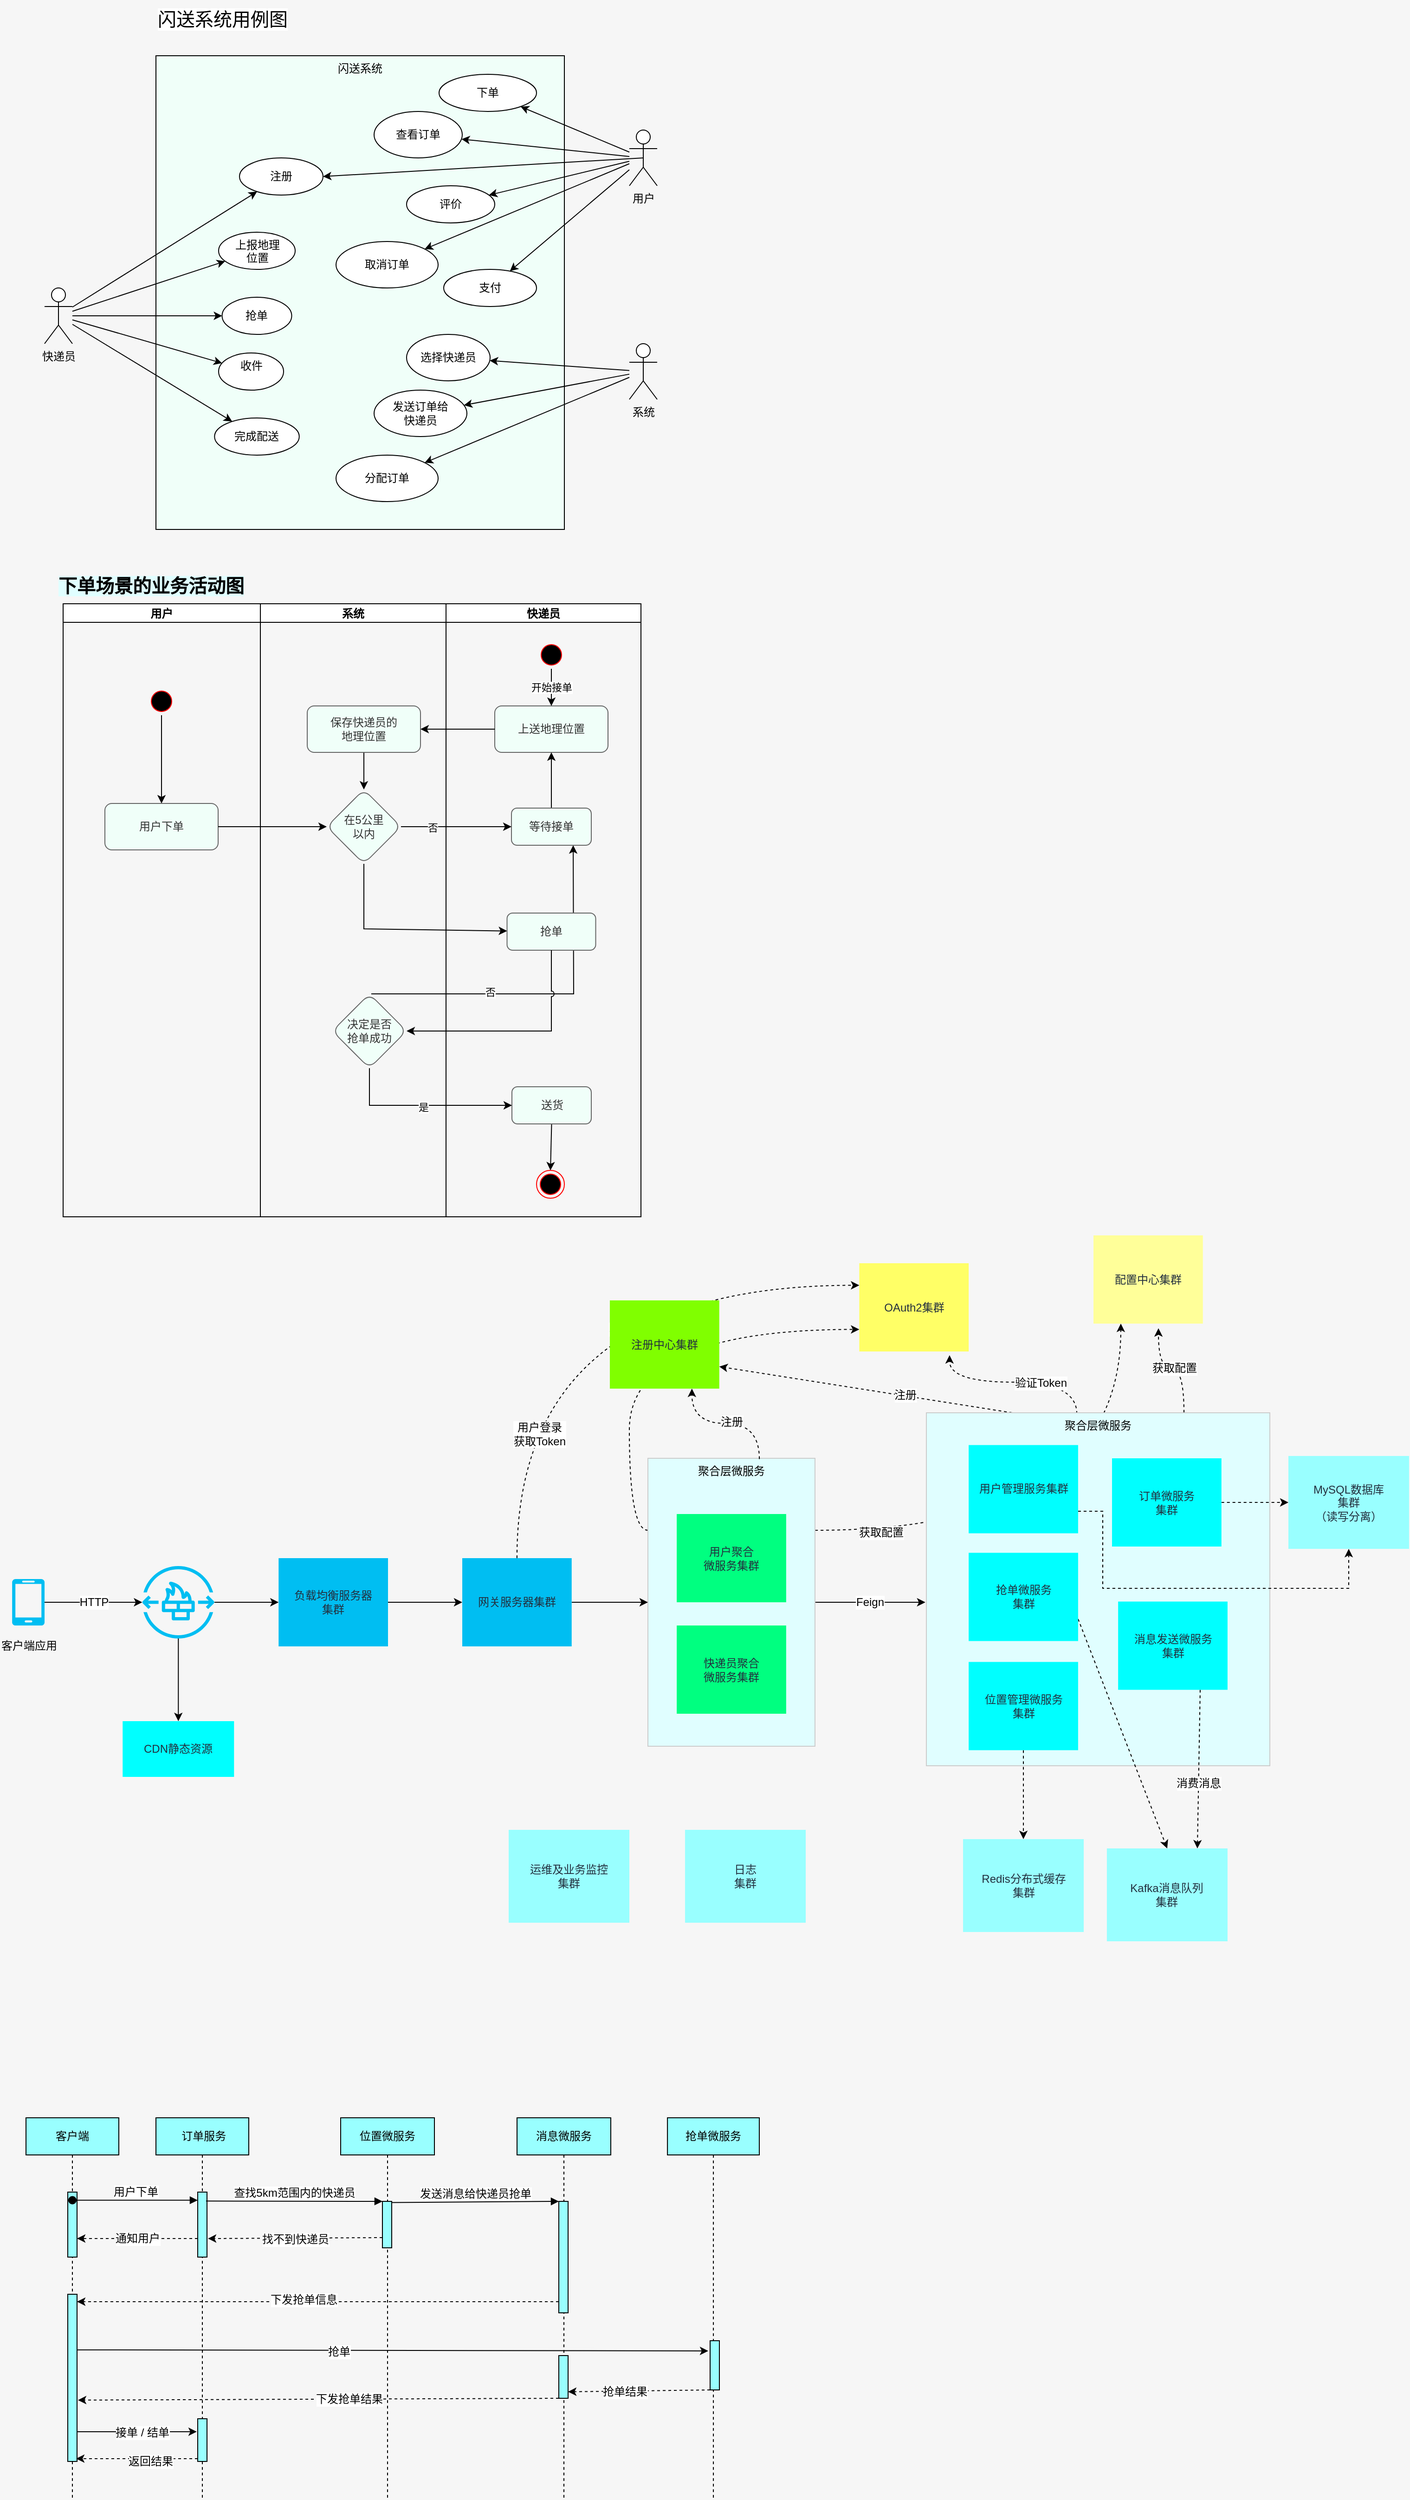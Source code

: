 <mxfile version="17.4.0" type="github">
  <diagram id="TyxCVpYUlu8QVc2kOL5u" name="Page-1">
    <mxGraphModel dx="1038" dy="1692" grid="1" gridSize="10" guides="1" tooltips="1" connect="1" arrows="1" fold="1" page="1" pageScale="1" pageWidth="827" pageHeight="1169" background="#f6f6f6" math="0" shadow="0">
      <root>
        <mxCell id="0" />
        <mxCell id="1" parent="0" />
        <mxCell id="bCSfS2iaa0BpuER8qzBy-91" style="edgeStyle=orthogonalEdgeStyle;curved=1;rounded=0;jumpStyle=arc;orthogonalLoop=1;jettySize=auto;html=1;exitX=1;exitY=0.25;exitDx=0;exitDy=0;entryX=0.25;entryY=1;entryDx=0;entryDy=0;dashed=1;fontSize=12;fontColor=#000000;" edge="1" parent="1" source="bCSfS2iaa0BpuER8qzBy-71" target="bCSfS2iaa0BpuER8qzBy-89">
          <mxGeometry relative="1" as="geometry" />
        </mxCell>
        <mxCell id="bCSfS2iaa0BpuER8qzBy-92" value="获取配置" style="edgeLabel;html=1;align=center;verticalAlign=middle;resizable=0;points=[];fontSize=12;fontColor=#000000;" vertex="1" connectable="0" parent="bCSfS2iaa0BpuER8qzBy-91">
          <mxGeometry x="-0.743" y="-1" relative="1" as="geometry">
            <mxPoint y="1" as="offset" />
          </mxGeometry>
        </mxCell>
        <mxCell id="bCSfS2iaa0BpuER8qzBy-82" style="edgeStyle=none;rounded=0;jumpStyle=arc;orthogonalLoop=1;jettySize=auto;html=1;exitX=0.25;exitY=0;exitDx=0;exitDy=0;entryX=1;entryY=0.75;entryDx=0;entryDy=0;fontSize=12;fontColor=#000000;dashed=1;" edge="1" parent="1" source="bCSfS2iaa0BpuER8qzBy-79" target="bCSfS2iaa0BpuER8qzBy-66">
          <mxGeometry relative="1" as="geometry" />
        </mxCell>
        <mxCell id="bCSfS2iaa0BpuER8qzBy-83" value="注册" style="edgeLabel;html=1;align=center;verticalAlign=middle;resizable=0;points=[];fontSize=12;fontColor=#000000;" vertex="1" connectable="0" parent="bCSfS2iaa0BpuER8qzBy-82">
          <mxGeometry x="-0.267" y="-1" relative="1" as="geometry">
            <mxPoint as="offset" />
          </mxGeometry>
        </mxCell>
        <mxCell id="bCSfS2iaa0BpuER8qzBy-84" style="edgeStyle=orthogonalEdgeStyle;rounded=0;jumpStyle=arc;orthogonalLoop=1;jettySize=auto;html=1;exitX=0.438;exitY=0.003;exitDx=0;exitDy=0;dashed=1;fontSize=12;fontColor=#000000;curved=1;entryX=0.825;entryY=1.042;entryDx=0;entryDy=0;entryPerimeter=0;exitPerimeter=0;" edge="1" parent="1" source="bCSfS2iaa0BpuER8qzBy-79" target="bCSfS2iaa0BpuER8qzBy-78">
          <mxGeometry relative="1" as="geometry">
            <mxPoint x="1100" y="1360" as="targetPoint" />
          </mxGeometry>
        </mxCell>
        <mxCell id="bCSfS2iaa0BpuER8qzBy-85" value="验证Token" style="edgeLabel;html=1;align=center;verticalAlign=middle;resizable=0;points=[];fontSize=12;fontColor=#000000;" vertex="1" connectable="0" parent="bCSfS2iaa0BpuER8qzBy-84">
          <mxGeometry x="-0.267" y="1" relative="1" as="geometry">
            <mxPoint as="offset" />
          </mxGeometry>
        </mxCell>
        <mxCell id="bCSfS2iaa0BpuER8qzBy-90" value="获取配置" style="edgeStyle=orthogonalEdgeStyle;curved=1;rounded=0;jumpStyle=arc;orthogonalLoop=1;jettySize=auto;html=1;exitX=0.75;exitY=0;exitDx=0;exitDy=0;entryX=0.594;entryY=1.053;entryDx=0;entryDy=0;entryPerimeter=0;dashed=1;fontSize=12;fontColor=#000000;" edge="1" parent="1" source="bCSfS2iaa0BpuER8qzBy-79" target="bCSfS2iaa0BpuER8qzBy-89">
          <mxGeometry relative="1" as="geometry" />
        </mxCell>
        <mxCell id="bCSfS2iaa0BpuER8qzBy-79" value="聚合层微服务" style="rounded=0;whiteSpace=wrap;html=1;labelBackgroundColor=none;fontSize=12;fontColor=#000000;fillColor=#E0FEFF;verticalAlign=top;strokeColor=#cccccc;" vertex="1" parent="1">
          <mxGeometry x="1050" y="1471" width="370" height="380" as="geometry" />
        </mxCell>
        <mxCell id="bCSfS2iaa0BpuER8qzBy-81" value="Feign" style="rounded=0;jumpStyle=arc;orthogonalLoop=1;jettySize=auto;html=1;exitX=1;exitY=0.5;exitDx=0;exitDy=0;entryX=-0.003;entryY=0.537;entryDx=0;entryDy=0;entryPerimeter=0;fontSize=12;fontColor=#000000;" edge="1" parent="1" source="bCSfS2iaa0BpuER8qzBy-71" target="bCSfS2iaa0BpuER8qzBy-79">
          <mxGeometry relative="1" as="geometry" />
        </mxCell>
        <mxCell id="bCSfS2iaa0BpuER8qzBy-86" value="验证Token" style="edgeStyle=orthogonalEdgeStyle;rounded=0;jumpStyle=arc;orthogonalLoop=1;jettySize=auto;html=1;exitX=0;exitY=0.25;exitDx=0;exitDy=0;entryX=0;entryY=0.75;entryDx=0;entryDy=0;dashed=1;fontSize=12;fontColor=#000000;curved=1;" edge="1" parent="1" source="bCSfS2iaa0BpuER8qzBy-71" target="bCSfS2iaa0BpuER8qzBy-78">
          <mxGeometry relative="1" as="geometry" />
        </mxCell>
        <mxCell id="bCSfS2iaa0BpuER8qzBy-71" value="聚合层微服务" style="rounded=0;whiteSpace=wrap;html=1;labelBackgroundColor=none;fontSize=12;fontColor=#000000;fillColor=#E0FEFF;verticalAlign=top;strokeColor=#cccccc;" vertex="1" parent="1">
          <mxGeometry x="750" y="1520" width="180" height="310" as="geometry" />
        </mxCell>
        <mxCell id="bCSfS2iaa0BpuER8qzBy-40" style="edgeStyle=none;rounded=0;orthogonalLoop=1;jettySize=auto;html=1;exitX=0.5;exitY=0;exitDx=0;exitDy=0;entryX=0.75;entryY=1;entryDx=0;entryDy=0;fontColor=#000000;jumpStyle=arc;" edge="1" parent="1">
          <mxGeometry relative="1" as="geometry">
            <mxPoint x="452" y="1020" as="sourcePoint" />
            <mxPoint x="669.5" y="860" as="targetPoint" />
            <Array as="points">
              <mxPoint x="670" y="1020" />
            </Array>
          </mxGeometry>
        </mxCell>
        <mxCell id="bCSfS2iaa0BpuER8qzBy-41" value="否" style="edgeLabel;html=1;align=center;verticalAlign=middle;resizable=0;points=[];fontColor=#000000;" vertex="1" connectable="0" parent="bCSfS2iaa0BpuER8qzBy-40">
          <mxGeometry x="-0.326" y="2" relative="1" as="geometry">
            <mxPoint as="offset" />
          </mxGeometry>
        </mxCell>
        <mxCell id="bCSfS2iaa0BpuER8qzBy-6" value="闪送系统" style="rounded=0;whiteSpace=wrap;html=1;fontColor=#000000;fillColor=#F0FFF9;verticalAlign=top;" vertex="1" parent="1">
          <mxGeometry x="220" y="10" width="440" height="510" as="geometry" />
        </mxCell>
        <mxCell id="SCEnVxl06YbGx1uKB_N8-4" value="" style="rounded=0;orthogonalLoop=1;jettySize=auto;html=1;" parent="1" source="SCEnVxl06YbGx1uKB_N8-1" target="SCEnVxl06YbGx1uKB_N8-3" edge="1">
          <mxGeometry relative="1" as="geometry" />
        </mxCell>
        <mxCell id="SCEnVxl06YbGx1uKB_N8-6" value="" style="edgeStyle=none;rounded=0;orthogonalLoop=1;jettySize=auto;html=1;" parent="1" source="SCEnVxl06YbGx1uKB_N8-1" target="SCEnVxl06YbGx1uKB_N8-5" edge="1">
          <mxGeometry relative="1" as="geometry" />
        </mxCell>
        <mxCell id="SCEnVxl06YbGx1uKB_N8-8" value="" style="edgeStyle=none;rounded=0;orthogonalLoop=1;jettySize=auto;html=1;" parent="1" source="SCEnVxl06YbGx1uKB_N8-1" target="SCEnVxl06YbGx1uKB_N8-7" edge="1">
          <mxGeometry relative="1" as="geometry" />
        </mxCell>
        <mxCell id="SCEnVxl06YbGx1uKB_N8-10" value="" style="edgeStyle=none;rounded=0;orthogonalLoop=1;jettySize=auto;html=1;" parent="1" source="SCEnVxl06YbGx1uKB_N8-1" target="SCEnVxl06YbGx1uKB_N8-9" edge="1">
          <mxGeometry relative="1" as="geometry" />
        </mxCell>
        <mxCell id="SCEnVxl06YbGx1uKB_N8-13" value="" style="edgeStyle=none;rounded=0;orthogonalLoop=1;jettySize=auto;html=1;" parent="1" source="SCEnVxl06YbGx1uKB_N8-1" target="SCEnVxl06YbGx1uKB_N8-12" edge="1">
          <mxGeometry relative="1" as="geometry" />
        </mxCell>
        <mxCell id="SCEnVxl06YbGx1uKB_N8-1" value="快递员" style="shape=umlActor;verticalLabelPosition=bottom;verticalAlign=top;html=1;outlineConnect=0;" parent="1" vertex="1">
          <mxGeometry x="100" y="260" width="30" height="60" as="geometry" />
        </mxCell>
        <mxCell id="SCEnVxl06YbGx1uKB_N8-3" value="抢单" style="ellipse;whiteSpace=wrap;html=1;verticalAlign=middle;" parent="1" vertex="1">
          <mxGeometry x="291.25" y="270" width="75" height="40" as="geometry" />
        </mxCell>
        <mxCell id="SCEnVxl06YbGx1uKB_N8-5" value="&lt;div&gt;上报地理&lt;/div&gt;&lt;div&gt;位置&lt;/div&gt;" style="ellipse;whiteSpace=wrap;html=1;verticalAlign=top;" parent="1" vertex="1">
          <mxGeometry x="287.5" y="200" width="82.5" height="40" as="geometry" />
        </mxCell>
        <mxCell id="SCEnVxl06YbGx1uKB_N8-7" value="收件" style="ellipse;whiteSpace=wrap;html=1;verticalAlign=top;" parent="1" vertex="1">
          <mxGeometry x="287.5" y="330" width="70" height="40" as="geometry" />
        </mxCell>
        <mxCell id="SCEnVxl06YbGx1uKB_N8-9" value="完成配送" style="ellipse;whiteSpace=wrap;html=1;verticalAlign=middle;" parent="1" vertex="1">
          <mxGeometry x="283.13" y="400" width="91.25" height="40" as="geometry" />
        </mxCell>
        <mxCell id="SCEnVxl06YbGx1uKB_N8-12" value="注册" style="ellipse;whiteSpace=wrap;html=1;verticalAlign=middle;" parent="1" vertex="1">
          <mxGeometry x="310" y="120" width="90" height="40" as="geometry" />
        </mxCell>
        <mxCell id="SCEnVxl06YbGx1uKB_N8-16" value="" style="edgeStyle=none;rounded=0;orthogonalLoop=1;jettySize=auto;html=1;" parent="1" source="SCEnVxl06YbGx1uKB_N8-14" target="SCEnVxl06YbGx1uKB_N8-15" edge="1">
          <mxGeometry relative="1" as="geometry" />
        </mxCell>
        <mxCell id="SCEnVxl06YbGx1uKB_N8-18" value="" style="edgeStyle=none;rounded=0;orthogonalLoop=1;jettySize=auto;html=1;" parent="1" source="SCEnVxl06YbGx1uKB_N8-14" target="SCEnVxl06YbGx1uKB_N8-17" edge="1">
          <mxGeometry relative="1" as="geometry" />
        </mxCell>
        <mxCell id="SCEnVxl06YbGx1uKB_N8-20" value="" style="edgeStyle=none;rounded=0;orthogonalLoop=1;jettySize=auto;html=1;" parent="1" source="SCEnVxl06YbGx1uKB_N8-14" target="SCEnVxl06YbGx1uKB_N8-19" edge="1">
          <mxGeometry relative="1" as="geometry" />
        </mxCell>
        <mxCell id="SCEnVxl06YbGx1uKB_N8-14" value="系统" style="shape=umlActor;verticalLabelPosition=bottom;verticalAlign=top;html=1;outlineConnect=0;" parent="1" vertex="1">
          <mxGeometry x="730" y="320" width="30" height="60" as="geometry" />
        </mxCell>
        <mxCell id="SCEnVxl06YbGx1uKB_N8-15" value="选择快递员" style="ellipse;whiteSpace=wrap;html=1;verticalAlign=middle;" parent="1" vertex="1">
          <mxGeometry x="490" y="310" width="90" height="50" as="geometry" />
        </mxCell>
        <mxCell id="SCEnVxl06YbGx1uKB_N8-17" value="&lt;div&gt;发送订单给&lt;/div&gt;&lt;div&gt;快递员&lt;/div&gt;" style="ellipse;whiteSpace=wrap;html=1;verticalAlign=middle;" parent="1" vertex="1">
          <mxGeometry x="455" y="370" width="100" height="50" as="geometry" />
        </mxCell>
        <mxCell id="SCEnVxl06YbGx1uKB_N8-19" value="分配订单" style="ellipse;whiteSpace=wrap;html=1;verticalAlign=middle;" parent="1" vertex="1">
          <mxGeometry x="414" y="440" width="110" height="50" as="geometry" />
        </mxCell>
        <mxCell id="SCEnVxl06YbGx1uKB_N8-26" value="" style="edgeStyle=none;rounded=0;orthogonalLoop=1;jettySize=auto;html=1;" parent="1" source="SCEnVxl06YbGx1uKB_N8-23" target="SCEnVxl06YbGx1uKB_N8-25" edge="1">
          <mxGeometry relative="1" as="geometry" />
        </mxCell>
        <mxCell id="SCEnVxl06YbGx1uKB_N8-28" value="" style="edgeStyle=none;rounded=0;orthogonalLoop=1;jettySize=auto;html=1;" parent="1" source="SCEnVxl06YbGx1uKB_N8-23" target="SCEnVxl06YbGx1uKB_N8-27" edge="1">
          <mxGeometry relative="1" as="geometry" />
        </mxCell>
        <mxCell id="SCEnVxl06YbGx1uKB_N8-30" value="" style="edgeStyle=none;rounded=0;orthogonalLoop=1;jettySize=auto;html=1;" parent="1" source="SCEnVxl06YbGx1uKB_N8-23" target="SCEnVxl06YbGx1uKB_N8-29" edge="1">
          <mxGeometry relative="1" as="geometry" />
        </mxCell>
        <mxCell id="SCEnVxl06YbGx1uKB_N8-32" value="" style="edgeStyle=none;rounded=0;orthogonalLoop=1;jettySize=auto;html=1;" parent="1" source="SCEnVxl06YbGx1uKB_N8-23" target="SCEnVxl06YbGx1uKB_N8-31" edge="1">
          <mxGeometry relative="1" as="geometry" />
        </mxCell>
        <mxCell id="SCEnVxl06YbGx1uKB_N8-34" value="" style="edgeStyle=none;rounded=0;orthogonalLoop=1;jettySize=auto;html=1;" parent="1" source="SCEnVxl06YbGx1uKB_N8-23" target="SCEnVxl06YbGx1uKB_N8-33" edge="1">
          <mxGeometry relative="1" as="geometry" />
        </mxCell>
        <mxCell id="SCEnVxl06YbGx1uKB_N8-35" style="edgeStyle=none;rounded=0;orthogonalLoop=1;jettySize=auto;html=1;exitX=0.5;exitY=0.5;exitDx=0;exitDy=0;exitPerimeter=0;entryX=1;entryY=0.5;entryDx=0;entryDy=0;" parent="1" source="SCEnVxl06YbGx1uKB_N8-23" target="SCEnVxl06YbGx1uKB_N8-12" edge="1">
          <mxGeometry relative="1" as="geometry" />
        </mxCell>
        <mxCell id="SCEnVxl06YbGx1uKB_N8-23" value="用户" style="shape=umlActor;verticalLabelPosition=bottom;verticalAlign=top;html=1;outlineConnect=0;" parent="1" vertex="1">
          <mxGeometry x="730" y="90" width="30" height="60" as="geometry" />
        </mxCell>
        <mxCell id="SCEnVxl06YbGx1uKB_N8-25" value="下单" style="ellipse;whiteSpace=wrap;html=1;verticalAlign=middle;" parent="1" vertex="1">
          <mxGeometry x="525" y="30" width="105" height="40" as="geometry" />
        </mxCell>
        <mxCell id="SCEnVxl06YbGx1uKB_N8-27" value="查看订单" style="ellipse;whiteSpace=wrap;html=1;verticalAlign=middle;" parent="1" vertex="1">
          <mxGeometry x="455" y="70" width="95" height="50" as="geometry" />
        </mxCell>
        <mxCell id="SCEnVxl06YbGx1uKB_N8-29" value="评价" style="ellipse;whiteSpace=wrap;html=1;verticalAlign=middle;" parent="1" vertex="1">
          <mxGeometry x="490" y="150" width="95" height="40" as="geometry" />
        </mxCell>
        <mxCell id="SCEnVxl06YbGx1uKB_N8-31" value="支付" style="ellipse;whiteSpace=wrap;html=1;verticalAlign=middle;" parent="1" vertex="1">
          <mxGeometry x="530" y="240" width="100" height="40" as="geometry" />
        </mxCell>
        <mxCell id="SCEnVxl06YbGx1uKB_N8-33" value="取消订单" style="ellipse;whiteSpace=wrap;html=1;verticalAlign=middle;" parent="1" vertex="1">
          <mxGeometry x="414" y="210" width="110" height="50" as="geometry" />
        </mxCell>
        <mxCell id="bCSfS2iaa0BpuER8qzBy-1" value="用户" style="swimlane;startSize=20;" vertex="1" parent="1">
          <mxGeometry x="120" y="600" width="212.5" height="660" as="geometry" />
        </mxCell>
        <mxCell id="bCSfS2iaa0BpuER8qzBy-15" style="edgeStyle=none;rounded=0;orthogonalLoop=1;jettySize=auto;html=1;exitX=0.5;exitY=1;exitDx=0;exitDy=0;entryX=0.5;entryY=0;entryDx=0;entryDy=0;fontColor=#E8FFE3;" edge="1" parent="bCSfS2iaa0BpuER8qzBy-1" source="bCSfS2iaa0BpuER8qzBy-9" target="bCSfS2iaa0BpuER8qzBy-14">
          <mxGeometry relative="1" as="geometry" />
        </mxCell>
        <mxCell id="bCSfS2iaa0BpuER8qzBy-9" value="" style="ellipse;html=1;shape=startState;fillColor=#000000;strokeColor=#ff0000;fontColor=#E8FFE3;" vertex="1" parent="bCSfS2iaa0BpuER8qzBy-1">
          <mxGeometry x="91" y="90" width="30" height="30" as="geometry" />
        </mxCell>
        <mxCell id="bCSfS2iaa0BpuER8qzBy-14" value="&lt;span style=&quot;&quot;&gt;用户下单&lt;/span&gt;" style="rounded=1;whiteSpace=wrap;html=1;fontColor=#333333;fillColor=#F0FFF9;strokeColor=#666666;labelBackgroundColor=none;" vertex="1" parent="bCSfS2iaa0BpuER8qzBy-1">
          <mxGeometry x="45" y="215" width="122" height="50" as="geometry" />
        </mxCell>
        <mxCell id="bCSfS2iaa0BpuER8qzBy-2" value="系统" style="swimlane;startSize=20;" vertex="1" parent="1">
          <mxGeometry x="332.5" y="600" width="200" height="660" as="geometry" />
        </mxCell>
        <mxCell id="bCSfS2iaa0BpuER8qzBy-22" value="&lt;div&gt;在5公里&lt;/div&gt;&lt;div&gt;以内&lt;/div&gt;" style="rhombus;whiteSpace=wrap;html=1;fillColor=#F0FFF9;strokeColor=#666666;fontColor=#333333;rounded=1;labelBackgroundColor=none;" vertex="1" parent="bCSfS2iaa0BpuER8qzBy-2">
          <mxGeometry x="71.5" y="200" width="80" height="80" as="geometry" />
        </mxCell>
        <mxCell id="bCSfS2iaa0BpuER8qzBy-35" value="&lt;div&gt;决定是否&lt;/div&gt;&lt;div&gt;抢单成功&lt;br&gt;&lt;/div&gt;" style="rhombus;whiteSpace=wrap;html=1;fillColor=#F0FFF9;strokeColor=#666666;fontColor=#333333;rounded=1;labelBackgroundColor=none;" vertex="1" parent="bCSfS2iaa0BpuER8qzBy-2">
          <mxGeometry x="77.5" y="420" width="80" height="80" as="geometry" />
        </mxCell>
        <mxCell id="bCSfS2iaa0BpuER8qzBy-3" value="快递员" style="swimlane;startSize=20;" vertex="1" parent="1">
          <mxGeometry x="532.5" y="600" width="210" height="660" as="geometry" />
        </mxCell>
        <mxCell id="bCSfS2iaa0BpuER8qzBy-17" value="上送地理位置" style="rounded=1;whiteSpace=wrap;html=1;fontColor=#333333;fillColor=#F0FFF9;strokeColor=#666666;labelBackgroundColor=none;" vertex="1" parent="bCSfS2iaa0BpuER8qzBy-3">
          <mxGeometry x="52.5" y="110" width="122" height="50" as="geometry" />
        </mxCell>
        <mxCell id="bCSfS2iaa0BpuER8qzBy-27" value="开始接单" style="edgeStyle=none;rounded=0;orthogonalLoop=1;jettySize=auto;html=1;exitX=0.5;exitY=1;exitDx=0;exitDy=0;entryX=0.5;entryY=0;entryDx=0;entryDy=0;fontColor=#000000;" edge="1" parent="bCSfS2iaa0BpuER8qzBy-3" source="bCSfS2iaa0BpuER8qzBy-25" target="bCSfS2iaa0BpuER8qzBy-17">
          <mxGeometry relative="1" as="geometry" />
        </mxCell>
        <mxCell id="bCSfS2iaa0BpuER8qzBy-25" value="" style="ellipse;html=1;shape=startState;fillColor=#000000;strokeColor=#ff0000;fontColor=#E8FFE3;" vertex="1" parent="bCSfS2iaa0BpuER8qzBy-3">
          <mxGeometry x="98.5" y="40" width="30" height="30" as="geometry" />
        </mxCell>
        <mxCell id="bCSfS2iaa0BpuER8qzBy-42" style="edgeStyle=none;rounded=0;orthogonalLoop=1;jettySize=auto;html=1;exitX=0.5;exitY=0;exitDx=0;exitDy=0;entryX=0.5;entryY=1;entryDx=0;entryDy=0;fontColor=#000000;" edge="1" parent="bCSfS2iaa0BpuER8qzBy-3" source="bCSfS2iaa0BpuER8qzBy-28" target="bCSfS2iaa0BpuER8qzBy-17">
          <mxGeometry relative="1" as="geometry" />
        </mxCell>
        <mxCell id="bCSfS2iaa0BpuER8qzBy-28" value="等待接单" style="whiteSpace=wrap;html=1;fillColor=#F0FFF9;strokeColor=#666666;fontColor=#333333;rounded=1;labelBackgroundColor=none;" vertex="1" parent="bCSfS2iaa0BpuER8qzBy-3">
          <mxGeometry x="70.5" y="220" width="86" height="40" as="geometry" />
        </mxCell>
        <mxCell id="bCSfS2iaa0BpuER8qzBy-31" value="抢单" style="whiteSpace=wrap;html=1;fillColor=#F0FFF9;strokeColor=#666666;fontColor=#333333;rounded=1;labelBackgroundColor=none;" vertex="1" parent="bCSfS2iaa0BpuER8qzBy-3">
          <mxGeometry x="65.75" y="333" width="95.5" height="40" as="geometry" />
        </mxCell>
        <mxCell id="bCSfS2iaa0BpuER8qzBy-47" style="edgeStyle=none;rounded=0;jumpStyle=arc;orthogonalLoop=1;jettySize=auto;html=1;exitX=0.5;exitY=1;exitDx=0;exitDy=0;entryX=0.5;entryY=0;entryDx=0;entryDy=0;fontSize=20;fontColor=#000000;" edge="1" parent="bCSfS2iaa0BpuER8qzBy-3" source="bCSfS2iaa0BpuER8qzBy-37" target="bCSfS2iaa0BpuER8qzBy-46">
          <mxGeometry relative="1" as="geometry" />
        </mxCell>
        <mxCell id="bCSfS2iaa0BpuER8qzBy-37" value="送货" style="whiteSpace=wrap;html=1;fillColor=#F0FFF9;strokeColor=#666666;fontColor=#333333;rounded=1;labelBackgroundColor=none;" vertex="1" parent="bCSfS2iaa0BpuER8qzBy-3">
          <mxGeometry x="71" y="520" width="85.5" height="40" as="geometry" />
        </mxCell>
        <mxCell id="bCSfS2iaa0BpuER8qzBy-46" value="" style="ellipse;html=1;shape=endState;fillColor=#000000;strokeColor=#ff0000;labelBackgroundColor=#E0FEFF;fontSize=20;fontColor=#000000;" vertex="1" parent="bCSfS2iaa0BpuER8qzBy-3">
          <mxGeometry x="97.5" y="610" width="30" height="30" as="geometry" />
        </mxCell>
        <mxCell id="bCSfS2iaa0BpuER8qzBy-24" style="edgeStyle=none;rounded=0;orthogonalLoop=1;jettySize=auto;html=1;exitX=0.5;exitY=1;exitDx=0;exitDy=0;entryX=0.5;entryY=0;entryDx=0;entryDy=0;fontColor=#000000;" edge="1" parent="1" source="bCSfS2iaa0BpuER8qzBy-20" target="bCSfS2iaa0BpuER8qzBy-22">
          <mxGeometry relative="1" as="geometry" />
        </mxCell>
        <mxCell id="bCSfS2iaa0BpuER8qzBy-20" value="&lt;div&gt;保存快递员的&lt;/div&gt;&lt;div&gt;地理位置&lt;br&gt;&lt;/div&gt;" style="rounded=1;whiteSpace=wrap;html=1;fontColor=#333333;fillColor=#F0FFF9;strokeColor=#666666;labelBackgroundColor=none;" vertex="1" parent="1">
          <mxGeometry x="383" y="710" width="122" height="50" as="geometry" />
        </mxCell>
        <mxCell id="bCSfS2iaa0BpuER8qzBy-21" value="" style="edgeStyle=none;rounded=0;orthogonalLoop=1;jettySize=auto;html=1;fontColor=#000000;" edge="1" parent="1" source="bCSfS2iaa0BpuER8qzBy-17" target="bCSfS2iaa0BpuER8qzBy-20">
          <mxGeometry relative="1" as="geometry" />
        </mxCell>
        <mxCell id="bCSfS2iaa0BpuER8qzBy-23" value="" style="edgeStyle=none;rounded=0;orthogonalLoop=1;jettySize=auto;html=1;fontColor=#000000;" edge="1" parent="1" source="bCSfS2iaa0BpuER8qzBy-14" target="bCSfS2iaa0BpuER8qzBy-22">
          <mxGeometry relative="1" as="geometry" />
        </mxCell>
        <mxCell id="bCSfS2iaa0BpuER8qzBy-29" value="" style="edgeStyle=none;rounded=0;orthogonalLoop=1;jettySize=auto;html=1;fontColor=#000000;" edge="1" parent="1" source="bCSfS2iaa0BpuER8qzBy-22" target="bCSfS2iaa0BpuER8qzBy-28">
          <mxGeometry relative="1" as="geometry" />
        </mxCell>
        <mxCell id="bCSfS2iaa0BpuER8qzBy-30" value="否" style="edgeLabel;html=1;align=center;verticalAlign=middle;resizable=0;points=[];fontColor=#000000;" vertex="1" connectable="0" parent="bCSfS2iaa0BpuER8qzBy-29">
          <mxGeometry x="-0.429" y="-1" relative="1" as="geometry">
            <mxPoint as="offset" />
          </mxGeometry>
        </mxCell>
        <mxCell id="bCSfS2iaa0BpuER8qzBy-32" value="" style="edgeStyle=none;rounded=0;orthogonalLoop=1;jettySize=auto;html=1;fontColor=#000000;" edge="1" parent="1" source="bCSfS2iaa0BpuER8qzBy-22" target="bCSfS2iaa0BpuER8qzBy-31">
          <mxGeometry relative="1" as="geometry">
            <Array as="points">
              <mxPoint x="444" y="950" />
            </Array>
          </mxGeometry>
        </mxCell>
        <mxCell id="bCSfS2iaa0BpuER8qzBy-36" value="" style="edgeStyle=none;rounded=0;orthogonalLoop=1;jettySize=auto;html=1;fontColor=#000000;jumpStyle=arc;" edge="1" parent="1" source="bCSfS2iaa0BpuER8qzBy-31" target="bCSfS2iaa0BpuER8qzBy-35">
          <mxGeometry relative="1" as="geometry">
            <Array as="points">
              <mxPoint x="646" y="1060" />
            </Array>
          </mxGeometry>
        </mxCell>
        <mxCell id="bCSfS2iaa0BpuER8qzBy-38" value="" style="edgeStyle=none;rounded=0;orthogonalLoop=1;jettySize=auto;html=1;fontColor=#000000;" edge="1" parent="1" source="bCSfS2iaa0BpuER8qzBy-35" target="bCSfS2iaa0BpuER8qzBy-37">
          <mxGeometry relative="1" as="geometry">
            <Array as="points">
              <mxPoint x="450" y="1140" />
            </Array>
          </mxGeometry>
        </mxCell>
        <mxCell id="bCSfS2iaa0BpuER8qzBy-39" value="是" style="edgeLabel;html=1;align=center;verticalAlign=middle;resizable=0;points=[];fontColor=#000000;" vertex="1" connectable="0" parent="bCSfS2iaa0BpuER8qzBy-38">
          <mxGeometry x="0.013" y="-2" relative="1" as="geometry">
            <mxPoint as="offset" />
          </mxGeometry>
        </mxCell>
        <mxCell id="bCSfS2iaa0BpuER8qzBy-43" value="&lt;span style=&quot;background-color: rgb(224, 254, 255); font-size: 20px;&quot;&gt;&lt;b style=&quot;font-size: 20px;&quot;&gt;下单场景的业务活动图&lt;/b&gt;&lt;/span&gt;" style="text;html=1;strokeColor=none;fillColor=none;align=center;verticalAlign=middle;whiteSpace=wrap;rounded=0;labelBackgroundColor=none;fontColor=#000000;fontSize=20;" vertex="1" parent="1">
          <mxGeometry x="90" y="560" width="250" height="40" as="geometry" />
        </mxCell>
        <mxCell id="bCSfS2iaa0BpuER8qzBy-44" value="&lt;div align=&quot;left&quot;&gt;闪送系统用例图&lt;/div&gt;" style="text;html=1;strokeColor=none;fillColor=none;align=left;verticalAlign=middle;whiteSpace=wrap;rounded=0;labelBackgroundColor=default;fontColor=#000000;fontSize=20;" vertex="1" parent="1">
          <mxGeometry x="220" y="-50" width="250" height="40" as="geometry" />
        </mxCell>
        <mxCell id="bCSfS2iaa0BpuER8qzBy-50" value="HTTP" style="edgeStyle=none;rounded=0;jumpStyle=arc;orthogonalLoop=1;jettySize=auto;html=1;fontSize=12;fontColor=#000000;" edge="1" parent="1" source="bCSfS2iaa0BpuER8qzBy-48" target="bCSfS2iaa0BpuER8qzBy-51">
          <mxGeometry relative="1" as="geometry">
            <mxPoint x="210" y="1675" as="targetPoint" />
          </mxGeometry>
        </mxCell>
        <mxCell id="bCSfS2iaa0BpuER8qzBy-48" value="&lt;font style=&quot;font-size: 12px&quot;&gt;&lt;span style=&quot;&quot;&gt;客户端应用&lt;/span&gt;&lt;/font&gt;" style="verticalLabelPosition=bottom;html=1;verticalAlign=top;align=center;strokeColor=none;fillColor=#00BEF2;shape=mxgraph.azure.mobile;pointerEvents=1;labelBackgroundColor=none;fontSize=20;fontColor=#000000;" vertex="1" parent="1">
          <mxGeometry x="65" y="1650" width="35" height="50" as="geometry" />
        </mxCell>
        <mxCell id="bCSfS2iaa0BpuER8qzBy-55" value="" style="edgeStyle=none;rounded=0;jumpStyle=arc;orthogonalLoop=1;jettySize=auto;html=1;fontSize=12;fontColor=#000000;" edge="1" parent="1" source="bCSfS2iaa0BpuER8qzBy-51" target="bCSfS2iaa0BpuER8qzBy-54">
          <mxGeometry relative="1" as="geometry" />
        </mxCell>
        <mxCell id="bCSfS2iaa0BpuER8qzBy-59" value="" style="edgeStyle=none;rounded=0;jumpStyle=arc;orthogonalLoop=1;jettySize=auto;html=1;fontSize=12;fontColor=#000000;" edge="1" parent="1" source="bCSfS2iaa0BpuER8qzBy-51" target="bCSfS2iaa0BpuER8qzBy-58">
          <mxGeometry relative="1" as="geometry" />
        </mxCell>
        <mxCell id="bCSfS2iaa0BpuER8qzBy-51" value="" style="sketch=0;outlineConnect=0;fontColor=#232F3E;gradientColor=none;fillColor=#00BEF2;strokeColor=none;dashed=0;verticalLabelPosition=bottom;verticalAlign=top;align=center;html=1;fontSize=12;fontStyle=0;aspect=fixed;pointerEvents=1;shape=mxgraph.aws4.network_firewall_endpoints;labelBackgroundColor=none;" vertex="1" parent="1">
          <mxGeometry x="205.13" y="1636" width="78" height="78" as="geometry" />
        </mxCell>
        <mxCell id="bCSfS2iaa0BpuER8qzBy-57" value="" style="edgeStyle=none;rounded=0;jumpStyle=arc;orthogonalLoop=1;jettySize=auto;html=1;fontSize=12;fontColor=#000000;" edge="1" parent="1" source="bCSfS2iaa0BpuER8qzBy-54" target="bCSfS2iaa0BpuER8qzBy-56">
          <mxGeometry relative="1" as="geometry" />
        </mxCell>
        <mxCell id="bCSfS2iaa0BpuER8qzBy-54" value="&lt;div&gt;负载均衡服务器&lt;/div&gt;&lt;div&gt;集群&lt;br&gt;&lt;/div&gt;" style="whiteSpace=wrap;html=1;verticalAlign=middle;fillColor=#00BEF2;strokeColor=none;fontColor=#232F3E;sketch=0;gradientColor=none;dashed=0;fontStyle=0;labelBackgroundColor=none;" vertex="1" parent="1">
          <mxGeometry x="352.13" y="1627.5" width="117.87" height="95" as="geometry" />
        </mxCell>
        <mxCell id="bCSfS2iaa0BpuER8qzBy-63" value="" style="edgeStyle=none;rounded=0;jumpStyle=arc;orthogonalLoop=1;jettySize=auto;html=1;fontSize=12;fontColor=#000000;entryX=0;entryY=0.5;entryDx=0;entryDy=0;" edge="1" parent="1" source="bCSfS2iaa0BpuER8qzBy-56" target="bCSfS2iaa0BpuER8qzBy-71">
          <mxGeometry relative="1" as="geometry" />
        </mxCell>
        <mxCell id="bCSfS2iaa0BpuER8qzBy-87" style="edgeStyle=orthogonalEdgeStyle;rounded=0;jumpStyle=arc;orthogonalLoop=1;jettySize=auto;html=1;exitX=0.5;exitY=0;exitDx=0;exitDy=0;entryX=0;entryY=0.25;entryDx=0;entryDy=0;dashed=1;fontSize=12;fontColor=#000000;curved=1;" edge="1" parent="1" source="bCSfS2iaa0BpuER8qzBy-56" target="bCSfS2iaa0BpuER8qzBy-78">
          <mxGeometry relative="1" as="geometry">
            <Array as="points">
              <mxPoint x="609" y="1334" />
            </Array>
          </mxGeometry>
        </mxCell>
        <mxCell id="bCSfS2iaa0BpuER8qzBy-88" value="&lt;div&gt;用户登录&lt;/div&gt;&lt;div&gt;获取Token&lt;br&gt;&lt;/div&gt;" style="edgeLabel;html=1;align=center;verticalAlign=middle;resizable=0;points=[];fontSize=12;fontColor=#000000;" vertex="1" connectable="0" parent="bCSfS2iaa0BpuER8qzBy-87">
          <mxGeometry x="-0.597" y="-24" relative="1" as="geometry">
            <mxPoint as="offset" />
          </mxGeometry>
        </mxCell>
        <mxCell id="bCSfS2iaa0BpuER8qzBy-56" value="网关服务器集群" style="whiteSpace=wrap;html=1;verticalAlign=middle;fillColor=#00BEF2;strokeColor=none;fontColor=#232F3E;sketch=0;gradientColor=none;dashed=0;fontStyle=0;labelBackgroundColor=none;" vertex="1" parent="1">
          <mxGeometry x="550" y="1627.5" width="117.87" height="95" as="geometry" />
        </mxCell>
        <mxCell id="bCSfS2iaa0BpuER8qzBy-58" value="CDN静态资源" style="whiteSpace=wrap;html=1;verticalAlign=middle;fillColor=#00FFFF;strokeColor=none;fontColor=#232F3E;sketch=0;gradientColor=none;dashed=0;fontStyle=0;labelBackgroundColor=none;" vertex="1" parent="1">
          <mxGeometry x="184.13" y="1803" width="120" height="60" as="geometry" />
        </mxCell>
        <mxCell id="bCSfS2iaa0BpuER8qzBy-67" style="edgeStyle=orthogonalEdgeStyle;rounded=0;jumpStyle=arc;orthogonalLoop=1;jettySize=auto;html=1;exitX=0.667;exitY=0.003;exitDx=0;exitDy=0;entryX=0.75;entryY=1;entryDx=0;entryDy=0;fontSize=12;fontColor=#000000;dashed=1;curved=1;exitPerimeter=0;" edge="1" parent="1" source="bCSfS2iaa0BpuER8qzBy-71" target="bCSfS2iaa0BpuER8qzBy-66">
          <mxGeometry relative="1" as="geometry" />
        </mxCell>
        <mxCell id="bCSfS2iaa0BpuER8qzBy-69" value="注册" style="edgeLabel;html=1;align=center;verticalAlign=middle;resizable=0;points=[];fontSize=12;fontColor=#000000;" vertex="1" connectable="0" parent="bCSfS2iaa0BpuER8qzBy-67">
          <mxGeometry x="-0.406" y="-2" relative="1" as="geometry">
            <mxPoint x="-25" as="offset" />
          </mxGeometry>
        </mxCell>
        <mxCell id="bCSfS2iaa0BpuER8qzBy-66" value="注册中心集群" style="whiteSpace=wrap;html=1;verticalAlign=middle;fillColor=#80FF00;strokeColor=none;fontColor=#232F3E;sketch=0;gradientColor=none;dashed=0;fontStyle=0;labelBackgroundColor=none;" vertex="1" parent="1">
          <mxGeometry x="709.0" y="1350" width="117.87" height="95" as="geometry" />
        </mxCell>
        <mxCell id="bCSfS2iaa0BpuER8qzBy-60" value="&lt;div&gt;用户聚合&lt;/div&gt;&lt;div&gt;微服务集群&lt;/div&gt;" style="whiteSpace=wrap;html=1;verticalAlign=middle;fillColor=#00FF80;strokeColor=none;fontColor=#232F3E;sketch=0;gradientColor=none;dashed=0;fontStyle=0;labelBackgroundColor=none;" vertex="1" parent="1">
          <mxGeometry x="781.06" y="1580" width="117.87" height="95" as="geometry" />
        </mxCell>
        <mxCell id="bCSfS2iaa0BpuER8qzBy-62" value="&lt;div&gt;快递员聚合&lt;/div&gt;&lt;div&gt;微服务集群&lt;/div&gt;" style="whiteSpace=wrap;html=1;verticalAlign=middle;fillColor=#00FF80;strokeColor=none;fontColor=#232F3E;sketch=0;gradientColor=none;dashed=0;fontStyle=0;labelBackgroundColor=none;" vertex="1" parent="1">
          <mxGeometry x="781.06" y="1700" width="117.87" height="95" as="geometry" />
        </mxCell>
        <mxCell id="bCSfS2iaa0BpuER8qzBy-99" style="edgeStyle=orthogonalEdgeStyle;rounded=0;jumpStyle=arc;orthogonalLoop=1;jettySize=auto;html=1;exitX=1;exitY=0.75;exitDx=0;exitDy=0;entryX=0.5;entryY=1;entryDx=0;entryDy=0;dashed=1;fontSize=12;fontColor=#000000;elbow=vertical;" edge="1" parent="1" source="bCSfS2iaa0BpuER8qzBy-73" target="bCSfS2iaa0BpuER8qzBy-95">
          <mxGeometry relative="1" as="geometry">
            <Array as="points">
              <mxPoint x="1240" y="1577" />
              <mxPoint x="1240" y="1660" />
              <mxPoint x="1505" y="1660" />
            </Array>
          </mxGeometry>
        </mxCell>
        <mxCell id="bCSfS2iaa0BpuER8qzBy-73" value="&lt;div&gt;用户管理服务集群&lt;/div&gt;" style="whiteSpace=wrap;html=1;verticalAlign=middle;fillColor=#00FFFF;strokeColor=none;fontColor=#232F3E;sketch=0;gradientColor=none;dashed=0;fontStyle=0;labelBackgroundColor=none;" vertex="1" parent="1">
          <mxGeometry x="1095.57" y="1505.75" width="117.87" height="95" as="geometry" />
        </mxCell>
        <mxCell id="bCSfS2iaa0BpuER8qzBy-100" style="rounded=0;jumpStyle=arc;orthogonalLoop=1;jettySize=auto;html=1;exitX=1;exitY=0.75;exitDx=0;exitDy=0;entryX=0.5;entryY=0;entryDx=0;entryDy=0;dashed=1;fontSize=12;fontColor=#000000;elbow=vertical;" edge="1" parent="1" source="bCSfS2iaa0BpuER8qzBy-74" target="bCSfS2iaa0BpuER8qzBy-98">
          <mxGeometry relative="1" as="geometry" />
        </mxCell>
        <mxCell id="bCSfS2iaa0BpuER8qzBy-74" value="&lt;div&gt;抢单微服务&lt;/div&gt;&lt;div&gt;集群&lt;br&gt;&lt;/div&gt;" style="whiteSpace=wrap;html=1;verticalAlign=middle;fillColor=#00FFFF;strokeColor=none;fontColor=#232F3E;sketch=0;gradientColor=none;dashed=0;fontStyle=0;labelBackgroundColor=none;" vertex="1" parent="1">
          <mxGeometry x="1095.57" y="1621.75" width="117.87" height="95" as="geometry" />
        </mxCell>
        <mxCell id="bCSfS2iaa0BpuER8qzBy-96" style="edgeStyle=orthogonalEdgeStyle;curved=1;rounded=0;jumpStyle=arc;orthogonalLoop=1;jettySize=auto;html=1;exitX=0.5;exitY=1;exitDx=0;exitDy=0;entryX=0.5;entryY=0;entryDx=0;entryDy=0;dashed=1;fontSize=12;fontColor=#000000;" edge="1" parent="1" source="bCSfS2iaa0BpuER8qzBy-75" target="bCSfS2iaa0BpuER8qzBy-94">
          <mxGeometry relative="1" as="geometry" />
        </mxCell>
        <mxCell id="bCSfS2iaa0BpuER8qzBy-75" value="&lt;div&gt;位置管理微服务&lt;/div&gt;&lt;div&gt;集群&lt;br&gt;&lt;/div&gt;" style="whiteSpace=wrap;html=1;verticalAlign=middle;fillColor=#00FFFF;strokeColor=none;fontColor=#232F3E;sketch=0;gradientColor=none;dashed=0;fontStyle=0;labelBackgroundColor=none;" vertex="1" parent="1">
          <mxGeometry x="1095.57" y="1739.25" width="117.87" height="95" as="geometry" />
        </mxCell>
        <mxCell id="bCSfS2iaa0BpuER8qzBy-97" style="edgeStyle=orthogonalEdgeStyle;curved=1;rounded=0;jumpStyle=arc;orthogonalLoop=1;jettySize=auto;html=1;exitX=1;exitY=0.5;exitDx=0;exitDy=0;entryX=0;entryY=0.5;entryDx=0;entryDy=0;dashed=1;fontSize=12;fontColor=#000000;" edge="1" parent="1" source="bCSfS2iaa0BpuER8qzBy-76" target="bCSfS2iaa0BpuER8qzBy-95">
          <mxGeometry relative="1" as="geometry" />
        </mxCell>
        <mxCell id="bCSfS2iaa0BpuER8qzBy-76" value="&lt;div&gt;订单微服务&lt;/div&gt;&lt;div&gt;集群&lt;br&gt;&lt;/div&gt;" style="whiteSpace=wrap;html=1;verticalAlign=middle;fillColor=#00FFFF;strokeColor=none;fontColor=#232F3E;sketch=0;gradientColor=none;dashed=0;fontStyle=0;labelBackgroundColor=none;" vertex="1" parent="1">
          <mxGeometry x="1250.0" y="1520" width="117.87" height="95" as="geometry" />
        </mxCell>
        <mxCell id="bCSfS2iaa0BpuER8qzBy-104" style="edgeStyle=none;rounded=0;jumpStyle=arc;orthogonalLoop=1;jettySize=auto;html=1;exitX=0.75;exitY=1;exitDx=0;exitDy=0;entryX=0.75;entryY=0;entryDx=0;entryDy=0;dashed=1;fontSize=12;fontColor=#000000;elbow=vertical;" edge="1" parent="1" source="bCSfS2iaa0BpuER8qzBy-77" target="bCSfS2iaa0BpuER8qzBy-98">
          <mxGeometry relative="1" as="geometry" />
        </mxCell>
        <mxCell id="bCSfS2iaa0BpuER8qzBy-105" value="消费消息" style="edgeLabel;html=1;align=center;verticalAlign=middle;resizable=0;points=[];fontSize=12;fontColor=#000000;" vertex="1" connectable="0" parent="bCSfS2iaa0BpuER8qzBy-104">
          <mxGeometry x="0.18" relative="1" as="geometry">
            <mxPoint as="offset" />
          </mxGeometry>
        </mxCell>
        <mxCell id="bCSfS2iaa0BpuER8qzBy-77" value="&lt;div&gt;消息发送微服务&lt;/div&gt;&lt;div&gt;集群&lt;br&gt;&lt;/div&gt;" style="whiteSpace=wrap;html=1;verticalAlign=middle;fillColor=#00FFFF;strokeColor=none;fontColor=#232F3E;sketch=0;gradientColor=none;dashed=0;fontStyle=0;labelBackgroundColor=none;" vertex="1" parent="1">
          <mxGeometry x="1256.57" y="1674.25" width="117.87" height="95" as="geometry" />
        </mxCell>
        <mxCell id="bCSfS2iaa0BpuER8qzBy-78" value="OAuth2集群" style="whiteSpace=wrap;html=1;verticalAlign=middle;fillColor=#FFFF66;strokeColor=none;fontColor=#232F3E;sketch=0;gradientColor=none;dashed=0;fontStyle=0;labelBackgroundColor=none;" vertex="1" parent="1">
          <mxGeometry x="977.7" y="1310" width="117.87" height="95" as="geometry" />
        </mxCell>
        <mxCell id="bCSfS2iaa0BpuER8qzBy-89" value="配置中心集群" style="whiteSpace=wrap;html=1;verticalAlign=middle;fillColor=#FFFF99;strokeColor=none;fontColor=#232F3E;sketch=0;gradientColor=none;dashed=0;fontStyle=0;labelBackgroundColor=none;" vertex="1" parent="1">
          <mxGeometry x="1230" y="1280" width="117.87" height="95" as="geometry" />
        </mxCell>
        <mxCell id="bCSfS2iaa0BpuER8qzBy-94" value="&lt;div&gt;Redis分布式缓存&lt;/div&gt;&lt;div&gt;集群&lt;br&gt;&lt;/div&gt;" style="whiteSpace=wrap;html=1;verticalAlign=middle;fillColor=#99FFFF;strokeColor=none;fontColor=#232F3E;sketch=0;gradientColor=none;dashed=0;fontStyle=0;labelBackgroundColor=none;" vertex="1" parent="1">
          <mxGeometry x="1089.51" y="1930" width="130" height="100" as="geometry" />
        </mxCell>
        <mxCell id="bCSfS2iaa0BpuER8qzBy-95" value="&lt;div&gt;MySQL数据库&lt;/div&gt;&lt;div&gt;集群&lt;/div&gt;&lt;div&gt;（读写分离）&lt;br&gt;&lt;/div&gt;" style="whiteSpace=wrap;html=1;verticalAlign=middle;fillColor=#99FFFF;strokeColor=none;fontColor=#232F3E;sketch=0;gradientColor=none;dashed=0;fontStyle=0;labelBackgroundColor=none;" vertex="1" parent="1">
          <mxGeometry x="1440" y="1517.5" width="130" height="100" as="geometry" />
        </mxCell>
        <mxCell id="bCSfS2iaa0BpuER8qzBy-98" value="&lt;div&gt;Kafka消息队列&lt;/div&gt;&lt;div&gt;集群&lt;br&gt;&lt;/div&gt;" style="whiteSpace=wrap;html=1;verticalAlign=middle;fillColor=#99FFFF;strokeColor=none;fontColor=#232F3E;sketch=0;gradientColor=none;dashed=0;fontStyle=0;labelBackgroundColor=none;" vertex="1" parent="1">
          <mxGeometry x="1244.44" y="1940" width="130" height="100" as="geometry" />
        </mxCell>
        <mxCell id="bCSfS2iaa0BpuER8qzBy-106" value="&lt;div&gt;运维及业务监控&lt;/div&gt;&lt;div&gt;集群&lt;br&gt;&lt;/div&gt;" style="whiteSpace=wrap;html=1;verticalAlign=middle;fillColor=#99FFFF;strokeColor=none;fontColor=#232F3E;sketch=0;gradientColor=none;dashed=0;fontStyle=0;labelBackgroundColor=none;" vertex="1" parent="1">
          <mxGeometry x="600" y="1920" width="130" height="100" as="geometry" />
        </mxCell>
        <mxCell id="bCSfS2iaa0BpuER8qzBy-107" value="&lt;div&gt;日志&lt;br&gt;&lt;/div&gt;&lt;div&gt;集群&lt;br&gt;&lt;/div&gt;" style="whiteSpace=wrap;html=1;verticalAlign=middle;fillColor=#99FFFF;strokeColor=none;fontColor=#232F3E;sketch=0;gradientColor=none;dashed=0;fontStyle=0;labelBackgroundColor=none;" vertex="1" parent="1">
          <mxGeometry x="790" y="1920" width="130" height="100" as="geometry" />
        </mxCell>
        <mxCell id="bCSfS2iaa0BpuER8qzBy-108" value="&amp;nbsp;订单服务" style="shape=umlLifeline;perimeter=lifelinePerimeter;whiteSpace=wrap;html=1;container=1;collapsible=0;recursiveResize=0;outlineConnect=0;labelBackgroundColor=none;fontSize=12;fontColor=#000000;strokeColor=#000000;fillColor=#99FFFF;" vertex="1" parent="1">
          <mxGeometry x="220" y="2230" width="100" height="410" as="geometry" />
        </mxCell>
        <mxCell id="bCSfS2iaa0BpuER8qzBy-110" value="" style="html=1;points=[];perimeter=orthogonalPerimeter;labelBackgroundColor=none;fontSize=12;fontColor=#000000;strokeColor=#000000;fillColor=#99FFFF;" vertex="1" parent="bCSfS2iaa0BpuER8qzBy-108">
          <mxGeometry x="45" y="80" width="10" height="70" as="geometry" />
        </mxCell>
        <mxCell id="bCSfS2iaa0BpuER8qzBy-146" value="" style="html=1;points=[];perimeter=orthogonalPerimeter;labelBackgroundColor=none;fontSize=12;fontColor=#000000;strokeColor=#000000;fillColor=#99FFFF;" vertex="1" parent="bCSfS2iaa0BpuER8qzBy-108">
          <mxGeometry x="45" y="324" width="10" height="46" as="geometry" />
        </mxCell>
        <mxCell id="bCSfS2iaa0BpuER8qzBy-112" value="位置微服务" style="shape=umlLifeline;perimeter=lifelinePerimeter;whiteSpace=wrap;html=1;container=1;collapsible=0;recursiveResize=0;outlineConnect=0;labelBackgroundColor=none;fontSize=12;fontColor=#000000;strokeColor=#000000;fillColor=#99FFFF;" vertex="1" parent="1">
          <mxGeometry x="419" y="2230" width="101" height="410" as="geometry" />
        </mxCell>
        <mxCell id="bCSfS2iaa0BpuER8qzBy-120" value="" style="html=1;points=[];perimeter=orthogonalPerimeter;labelBackgroundColor=none;fontSize=12;fontColor=#000000;strokeColor=#000000;fillColor=#99FFFF;" vertex="1" parent="bCSfS2iaa0BpuER8qzBy-112">
          <mxGeometry x="45" y="90" width="10" height="50" as="geometry" />
        </mxCell>
        <mxCell id="bCSfS2iaa0BpuER8qzBy-116" value="抢单微服务" style="shape=umlLifeline;perimeter=lifelinePerimeter;whiteSpace=wrap;html=1;container=1;collapsible=0;recursiveResize=0;outlineConnect=0;labelBackgroundColor=none;fontSize=12;fontColor=#000000;strokeColor=#000000;fillColor=#99FFFF;" vertex="1" parent="1">
          <mxGeometry x="771.06" y="2230" width="98.94" height="410" as="geometry" />
        </mxCell>
        <mxCell id="bCSfS2iaa0BpuER8qzBy-136" value="" style="html=1;points=[];perimeter=orthogonalPerimeter;labelBackgroundColor=none;fontSize=12;fontColor=#000000;strokeColor=#000000;fillColor=#99FFFF;" vertex="1" parent="bCSfS2iaa0BpuER8qzBy-116">
          <mxGeometry x="45.94" y="240" width="10" height="53" as="geometry" />
        </mxCell>
        <mxCell id="bCSfS2iaa0BpuER8qzBy-117" value="消息微服务" style="shape=umlLifeline;perimeter=lifelinePerimeter;whiteSpace=wrap;html=1;container=1;collapsible=0;recursiveResize=0;outlineConnect=0;labelBackgroundColor=none;fontSize=12;fontColor=#000000;strokeColor=#000000;fillColor=#99FFFF;" vertex="1" parent="1">
          <mxGeometry x="609" y="2230" width="101" height="410" as="geometry" />
        </mxCell>
        <mxCell id="bCSfS2iaa0BpuER8qzBy-123" value="" style="html=1;points=[];perimeter=orthogonalPerimeter;labelBackgroundColor=none;fontSize=12;fontColor=#000000;strokeColor=#000000;fillColor=#99FFFF;" vertex="1" parent="bCSfS2iaa0BpuER8qzBy-117">
          <mxGeometry x="45" y="90" width="10" height="120" as="geometry" />
        </mxCell>
        <mxCell id="bCSfS2iaa0BpuER8qzBy-142" value="" style="html=1;points=[];perimeter=orthogonalPerimeter;labelBackgroundColor=none;fontSize=12;fontColor=#000000;strokeColor=#000000;fillColor=#99FFFF;" vertex="1" parent="bCSfS2iaa0BpuER8qzBy-117">
          <mxGeometry x="45" y="256" width="10" height="46" as="geometry" />
        </mxCell>
        <mxCell id="bCSfS2iaa0BpuER8qzBy-121" value="查找5km范围内的快递员" style="html=1;verticalAlign=bottom;endArrow=block;entryX=0;entryY=0;rounded=0;fontSize=12;fontColor=#000000;elbow=vertical;jumpStyle=arc;exitX=0.9;exitY=0.138;exitDx=0;exitDy=0;exitPerimeter=0;" edge="1" target="bCSfS2iaa0BpuER8qzBy-120" parent="1" source="bCSfS2iaa0BpuER8qzBy-110">
          <mxGeometry relative="1" as="geometry">
            <mxPoint x="310" y="2320" as="sourcePoint" />
          </mxGeometry>
        </mxCell>
        <mxCell id="bCSfS2iaa0BpuER8qzBy-124" value="发送消息给快递员抢单" style="html=1;verticalAlign=bottom;endArrow=block;entryX=0;entryY=0;rounded=0;fontSize=12;fontColor=#000000;elbow=vertical;jumpStyle=arc;exitX=1;exitY=0.025;exitDx=0;exitDy=0;exitPerimeter=0;" edge="1" target="bCSfS2iaa0BpuER8qzBy-123" parent="1" source="bCSfS2iaa0BpuER8qzBy-120">
          <mxGeometry relative="1" as="geometry">
            <mxPoint x="581" y="2320" as="sourcePoint" />
          </mxGeometry>
        </mxCell>
        <mxCell id="bCSfS2iaa0BpuER8qzBy-128" value="客户端" style="shape=umlLifeline;perimeter=lifelinePerimeter;whiteSpace=wrap;html=1;container=1;collapsible=0;recursiveResize=0;outlineConnect=0;labelBackgroundColor=none;fontSize=12;fontColor=#000000;strokeColor=#000000;fillColor=#99FFFF;" vertex="1" parent="1">
          <mxGeometry x="80" y="2230" width="100" height="410" as="geometry" />
        </mxCell>
        <mxCell id="bCSfS2iaa0BpuER8qzBy-129" value="" style="html=1;points=[];perimeter=orthogonalPerimeter;labelBackgroundColor=none;fontSize=12;fontColor=#000000;strokeColor=#000000;fillColor=#99FFFF;" vertex="1" parent="bCSfS2iaa0BpuER8qzBy-128">
          <mxGeometry x="45" y="80" width="10" height="70" as="geometry" />
        </mxCell>
        <mxCell id="bCSfS2iaa0BpuER8qzBy-134" value="" style="html=1;points=[];perimeter=orthogonalPerimeter;labelBackgroundColor=none;fontSize=12;fontColor=#000000;strokeColor=#000000;fillColor=#99FFFF;" vertex="1" parent="bCSfS2iaa0BpuER8qzBy-128">
          <mxGeometry x="45" y="190" width="10" height="180" as="geometry" />
        </mxCell>
        <mxCell id="bCSfS2iaa0BpuER8qzBy-111" value="用户下单" style="html=1;verticalAlign=bottom;startArrow=oval;endArrow=block;startSize=8;rounded=0;fontSize=12;fontColor=#000000;elbow=vertical;jumpStyle=arc;exitX=0.5;exitY=0.125;exitDx=0;exitDy=0;exitPerimeter=0;" edge="1" target="bCSfS2iaa0BpuER8qzBy-110" parent="1" source="bCSfS2iaa0BpuER8qzBy-129">
          <mxGeometry relative="1" as="geometry">
            <mxPoint x="140" y="2320" as="sourcePoint" />
          </mxGeometry>
        </mxCell>
        <mxCell id="bCSfS2iaa0BpuER8qzBy-131" style="edgeStyle=none;rounded=0;jumpStyle=arc;orthogonalLoop=1;jettySize=auto;html=1;fontSize=12;fontColor=#000000;elbow=vertical;dashed=1;" edge="1" parent="1" target="bCSfS2iaa0BpuER8qzBy-134">
          <mxGeometry relative="1" as="geometry">
            <mxPoint x="210" y="2428" as="targetPoint" />
            <mxPoint x="654" y="2428" as="sourcePoint" />
          </mxGeometry>
        </mxCell>
        <mxCell id="bCSfS2iaa0BpuER8qzBy-135" value="下发抢单信息" style="edgeLabel;html=1;align=center;verticalAlign=middle;resizable=0;points=[];fontSize=12;fontColor=#000000;" vertex="1" connectable="0" parent="bCSfS2iaa0BpuER8qzBy-131">
          <mxGeometry x="0.06" y="-2" relative="1" as="geometry">
            <mxPoint as="offset" />
          </mxGeometry>
        </mxCell>
        <mxCell id="bCSfS2iaa0BpuER8qzBy-132" style="edgeStyle=none;rounded=0;jumpStyle=arc;orthogonalLoop=1;jettySize=auto;html=1;fontSize=12;fontColor=#000000;elbow=vertical;entryX=1.1;entryY=0.638;entryDx=0;entryDy=0;entryPerimeter=0;dashed=1;" edge="1" parent="1">
          <mxGeometry relative="1" as="geometry">
            <mxPoint x="464" y="2359" as="sourcePoint" />
            <mxPoint x="276" y="2360.04" as="targetPoint" />
          </mxGeometry>
        </mxCell>
        <mxCell id="bCSfS2iaa0BpuER8qzBy-133" value="找不到快递员" style="edgeLabel;html=1;align=center;verticalAlign=middle;resizable=0;points=[];fontSize=12;fontColor=#000000;" vertex="1" connectable="0" parent="bCSfS2iaa0BpuER8qzBy-132">
          <mxGeometry x="-0.276" y="3" relative="1" as="geometry">
            <mxPoint x="-26" y="-2" as="offset" />
          </mxGeometry>
        </mxCell>
        <mxCell id="bCSfS2iaa0BpuER8qzBy-137" style="edgeStyle=none;rounded=0;jumpStyle=arc;orthogonalLoop=1;jettySize=auto;html=1;fontSize=12;fontColor=#000000;elbow=vertical;entryX=-0.2;entryY=0.208;entryDx=0;entryDy=0;entryPerimeter=0;" edge="1" parent="1" target="bCSfS2iaa0BpuER8qzBy-136">
          <mxGeometry relative="1" as="geometry">
            <mxPoint x="135" y="2479.839" as="sourcePoint" />
            <mxPoint x="810" y="2480" as="targetPoint" />
          </mxGeometry>
        </mxCell>
        <mxCell id="bCSfS2iaa0BpuER8qzBy-138" value="抢单" style="edgeLabel;html=1;align=center;verticalAlign=middle;resizable=0;points=[];fontSize=12;fontColor=#000000;" vertex="1" connectable="0" parent="bCSfS2iaa0BpuER8qzBy-137">
          <mxGeometry x="-0.171" y="-1" relative="1" as="geometry">
            <mxPoint as="offset" />
          </mxGeometry>
        </mxCell>
        <mxCell id="bCSfS2iaa0BpuER8qzBy-139" value="通知用户" style="edgeStyle=none;rounded=0;jumpStyle=arc;orthogonalLoop=1;jettySize=auto;html=1;entryX=1;entryY=0.714;entryDx=0;entryDy=0;entryPerimeter=0;fontSize=12;fontColor=#000000;elbow=vertical;dashed=1;" edge="1" parent="1" source="bCSfS2iaa0BpuER8qzBy-110" target="bCSfS2iaa0BpuER8qzBy-129">
          <mxGeometry relative="1" as="geometry" />
        </mxCell>
        <mxCell id="bCSfS2iaa0BpuER8qzBy-140" style="edgeStyle=none;rounded=0;jumpStyle=arc;orthogonalLoop=1;jettySize=auto;html=1;dashed=1;fontSize=12;fontColor=#000000;elbow=vertical;entryX=1;entryY=0.848;entryDx=0;entryDy=0;entryPerimeter=0;" edge="1" parent="1" source="bCSfS2iaa0BpuER8qzBy-136" target="bCSfS2iaa0BpuER8qzBy-142">
          <mxGeometry relative="1" as="geometry">
            <mxPoint x="710" y="2530" as="targetPoint" />
          </mxGeometry>
        </mxCell>
        <mxCell id="bCSfS2iaa0BpuER8qzBy-141" value="抢单结果" style="edgeLabel;html=1;align=center;verticalAlign=middle;resizable=0;points=[];fontSize=12;fontColor=#000000;" vertex="1" connectable="0" parent="bCSfS2iaa0BpuER8qzBy-140">
          <mxGeometry x="0.203" y="1" relative="1" as="geometry">
            <mxPoint as="offset" />
          </mxGeometry>
        </mxCell>
        <mxCell id="bCSfS2iaa0BpuER8qzBy-143" style="edgeStyle=none;rounded=0;jumpStyle=arc;orthogonalLoop=1;jettySize=auto;html=1;entryX=1.1;entryY=0.633;entryDx=0;entryDy=0;entryPerimeter=0;dashed=1;fontSize=12;fontColor=#000000;elbow=vertical;" edge="1" parent="1" source="bCSfS2iaa0BpuER8qzBy-142" target="bCSfS2iaa0BpuER8qzBy-134">
          <mxGeometry relative="1" as="geometry" />
        </mxCell>
        <mxCell id="bCSfS2iaa0BpuER8qzBy-145" value="下发抢单结果" style="edgeLabel;html=1;align=center;verticalAlign=middle;resizable=0;points=[];fontSize=12;fontColor=#000000;" vertex="1" connectable="0" parent="bCSfS2iaa0BpuER8qzBy-143">
          <mxGeometry x="-0.127" relative="1" as="geometry">
            <mxPoint as="offset" />
          </mxGeometry>
        </mxCell>
        <mxCell id="bCSfS2iaa0BpuER8qzBy-147" style="edgeStyle=none;rounded=0;jumpStyle=arc;orthogonalLoop=1;jettySize=auto;html=1;entryX=-0.1;entryY=0.304;entryDx=0;entryDy=0;entryPerimeter=0;fontSize=12;fontColor=#000000;elbow=vertical;" edge="1" parent="1" source="bCSfS2iaa0BpuER8qzBy-134" target="bCSfS2iaa0BpuER8qzBy-146">
          <mxGeometry relative="1" as="geometry" />
        </mxCell>
        <mxCell id="bCSfS2iaa0BpuER8qzBy-148" value="接单 / 结单" style="edgeLabel;html=1;align=center;verticalAlign=middle;resizable=0;points=[];fontSize=12;fontColor=#000000;" vertex="1" connectable="0" parent="bCSfS2iaa0BpuER8qzBy-147">
          <mxGeometry x="0.287" y="-1" relative="1" as="geometry">
            <mxPoint x="-13" as="offset" />
          </mxGeometry>
        </mxCell>
        <mxCell id="bCSfS2iaa0BpuER8qzBy-149" style="edgeStyle=none;rounded=0;jumpStyle=arc;orthogonalLoop=1;jettySize=auto;html=1;entryX=0.9;entryY=0.983;entryDx=0;entryDy=0;entryPerimeter=0;fontSize=12;fontColor=#000000;elbow=vertical;dashed=1;" edge="1" parent="1" source="bCSfS2iaa0BpuER8qzBy-146" target="bCSfS2iaa0BpuER8qzBy-134">
          <mxGeometry relative="1" as="geometry" />
        </mxCell>
        <mxCell id="bCSfS2iaa0BpuER8qzBy-150" value="返回结果" style="edgeLabel;html=1;align=center;verticalAlign=middle;resizable=0;points=[];fontSize=12;fontColor=#000000;" vertex="1" connectable="0" parent="bCSfS2iaa0BpuER8qzBy-149">
          <mxGeometry x="-0.221" y="3" relative="1" as="geometry">
            <mxPoint as="offset" />
          </mxGeometry>
        </mxCell>
      </root>
    </mxGraphModel>
  </diagram>
</mxfile>

